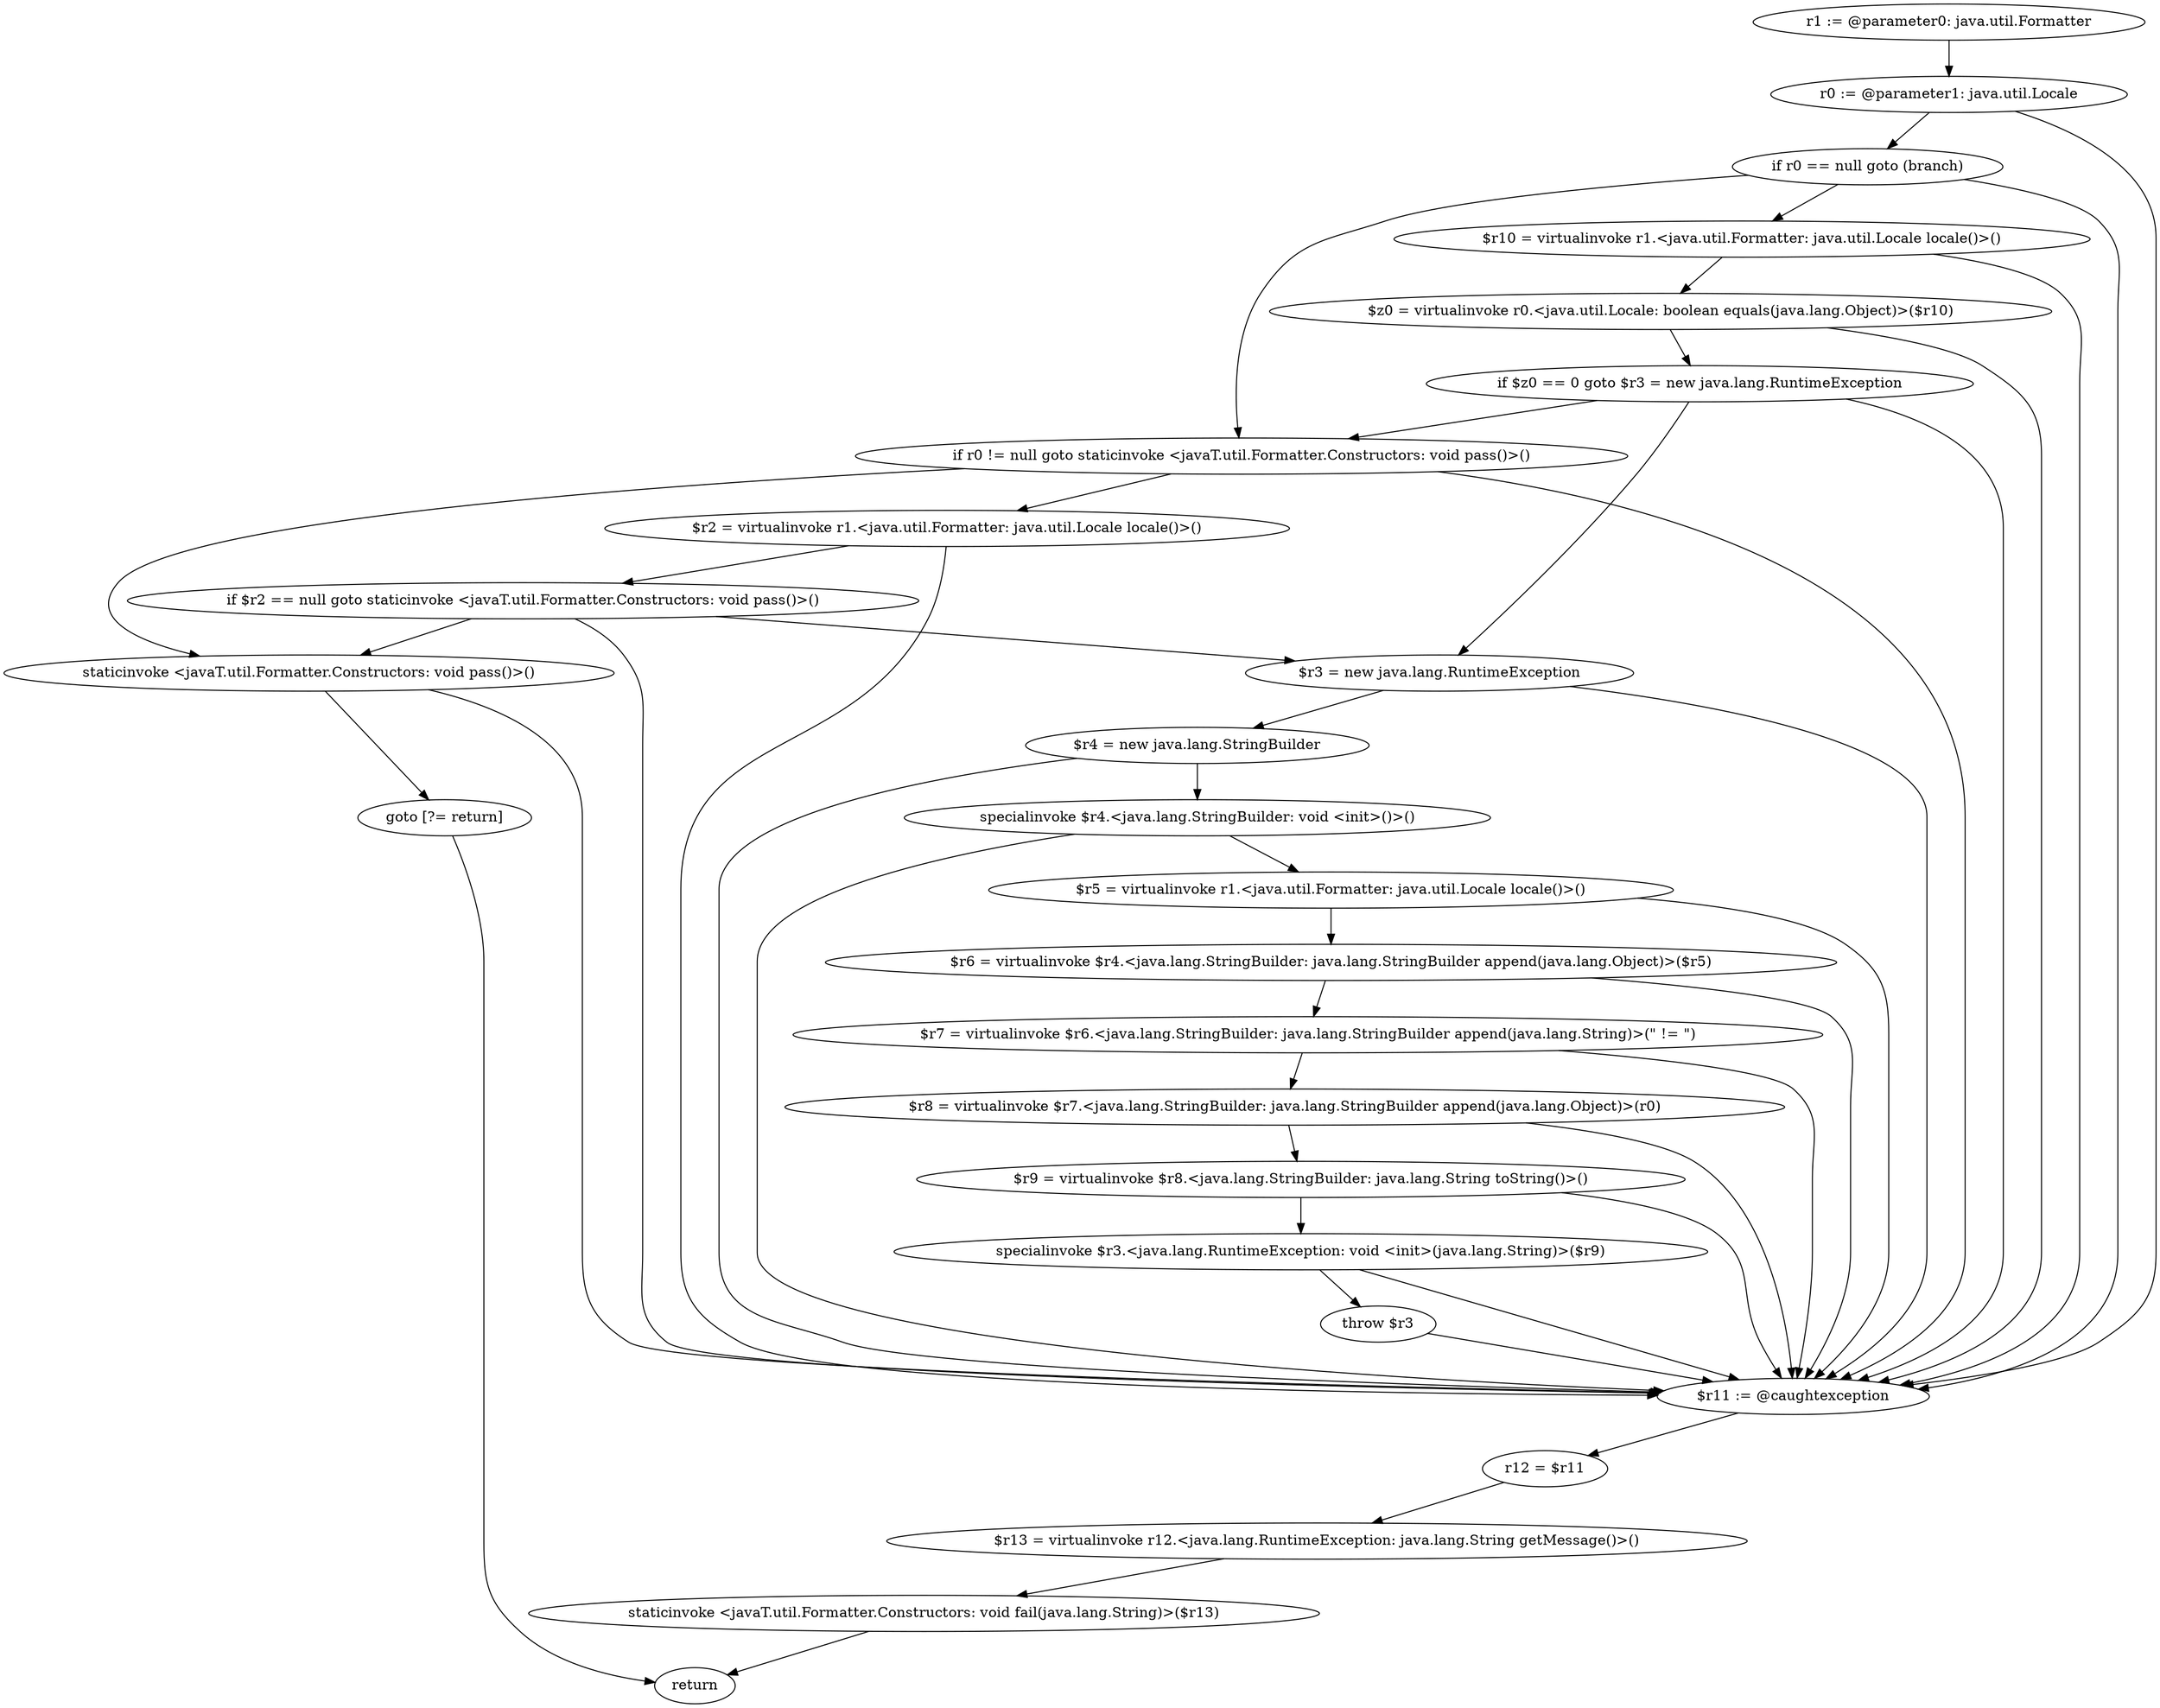 digraph "unitGraph" {
    "r1 := @parameter0: java.util.Formatter"
    "r0 := @parameter1: java.util.Locale"
    "if r0 == null goto (branch)"
    "$r10 = virtualinvoke r1.<java.util.Formatter: java.util.Locale locale()>()"
    "$z0 = virtualinvoke r0.<java.util.Locale: boolean equals(java.lang.Object)>($r10)"
    "if $z0 == 0 goto $r3 = new java.lang.RuntimeException"
    "if r0 != null goto staticinvoke <javaT.util.Formatter.Constructors: void pass()>()"
    "$r2 = virtualinvoke r1.<java.util.Formatter: java.util.Locale locale()>()"
    "if $r2 == null goto staticinvoke <javaT.util.Formatter.Constructors: void pass()>()"
    "$r3 = new java.lang.RuntimeException"
    "$r4 = new java.lang.StringBuilder"
    "specialinvoke $r4.<java.lang.StringBuilder: void <init>()>()"
    "$r5 = virtualinvoke r1.<java.util.Formatter: java.util.Locale locale()>()"
    "$r6 = virtualinvoke $r4.<java.lang.StringBuilder: java.lang.StringBuilder append(java.lang.Object)>($r5)"
    "$r7 = virtualinvoke $r6.<java.lang.StringBuilder: java.lang.StringBuilder append(java.lang.String)>(\" != \")"
    "$r8 = virtualinvoke $r7.<java.lang.StringBuilder: java.lang.StringBuilder append(java.lang.Object)>(r0)"
    "$r9 = virtualinvoke $r8.<java.lang.StringBuilder: java.lang.String toString()>()"
    "specialinvoke $r3.<java.lang.RuntimeException: void <init>(java.lang.String)>($r9)"
    "throw $r3"
    "staticinvoke <javaT.util.Formatter.Constructors: void pass()>()"
    "goto [?= return]"
    "$r11 := @caughtexception"
    "r12 = $r11"
    "$r13 = virtualinvoke r12.<java.lang.RuntimeException: java.lang.String getMessage()>()"
    "staticinvoke <javaT.util.Formatter.Constructors: void fail(java.lang.String)>($r13)"
    "return"
    "r1 := @parameter0: java.util.Formatter"->"r0 := @parameter1: java.util.Locale";
    "r0 := @parameter1: java.util.Locale"->"if r0 == null goto (branch)";
    "r0 := @parameter1: java.util.Locale"->"$r11 := @caughtexception";
    "if r0 == null goto (branch)"->"$r10 = virtualinvoke r1.<java.util.Formatter: java.util.Locale locale()>()";
    "if r0 == null goto (branch)"->"if r0 != null goto staticinvoke <javaT.util.Formatter.Constructors: void pass()>()";
    "if r0 == null goto (branch)"->"$r11 := @caughtexception";
    "$r10 = virtualinvoke r1.<java.util.Formatter: java.util.Locale locale()>()"->"$z0 = virtualinvoke r0.<java.util.Locale: boolean equals(java.lang.Object)>($r10)";
    "$r10 = virtualinvoke r1.<java.util.Formatter: java.util.Locale locale()>()"->"$r11 := @caughtexception";
    "$z0 = virtualinvoke r0.<java.util.Locale: boolean equals(java.lang.Object)>($r10)"->"if $z0 == 0 goto $r3 = new java.lang.RuntimeException";
    "$z0 = virtualinvoke r0.<java.util.Locale: boolean equals(java.lang.Object)>($r10)"->"$r11 := @caughtexception";
    "if $z0 == 0 goto $r3 = new java.lang.RuntimeException"->"if r0 != null goto staticinvoke <javaT.util.Formatter.Constructors: void pass()>()";
    "if $z0 == 0 goto $r3 = new java.lang.RuntimeException"->"$r3 = new java.lang.RuntimeException";
    "if $z0 == 0 goto $r3 = new java.lang.RuntimeException"->"$r11 := @caughtexception";
    "if r0 != null goto staticinvoke <javaT.util.Formatter.Constructors: void pass()>()"->"$r2 = virtualinvoke r1.<java.util.Formatter: java.util.Locale locale()>()";
    "if r0 != null goto staticinvoke <javaT.util.Formatter.Constructors: void pass()>()"->"staticinvoke <javaT.util.Formatter.Constructors: void pass()>()";
    "if r0 != null goto staticinvoke <javaT.util.Formatter.Constructors: void pass()>()"->"$r11 := @caughtexception";
    "$r2 = virtualinvoke r1.<java.util.Formatter: java.util.Locale locale()>()"->"if $r2 == null goto staticinvoke <javaT.util.Formatter.Constructors: void pass()>()";
    "$r2 = virtualinvoke r1.<java.util.Formatter: java.util.Locale locale()>()"->"$r11 := @caughtexception";
    "if $r2 == null goto staticinvoke <javaT.util.Formatter.Constructors: void pass()>()"->"$r3 = new java.lang.RuntimeException";
    "if $r2 == null goto staticinvoke <javaT.util.Formatter.Constructors: void pass()>()"->"staticinvoke <javaT.util.Formatter.Constructors: void pass()>()";
    "if $r2 == null goto staticinvoke <javaT.util.Formatter.Constructors: void pass()>()"->"$r11 := @caughtexception";
    "$r3 = new java.lang.RuntimeException"->"$r4 = new java.lang.StringBuilder";
    "$r3 = new java.lang.RuntimeException"->"$r11 := @caughtexception";
    "$r4 = new java.lang.StringBuilder"->"specialinvoke $r4.<java.lang.StringBuilder: void <init>()>()";
    "$r4 = new java.lang.StringBuilder"->"$r11 := @caughtexception";
    "specialinvoke $r4.<java.lang.StringBuilder: void <init>()>()"->"$r5 = virtualinvoke r1.<java.util.Formatter: java.util.Locale locale()>()";
    "specialinvoke $r4.<java.lang.StringBuilder: void <init>()>()"->"$r11 := @caughtexception";
    "$r5 = virtualinvoke r1.<java.util.Formatter: java.util.Locale locale()>()"->"$r6 = virtualinvoke $r4.<java.lang.StringBuilder: java.lang.StringBuilder append(java.lang.Object)>($r5)";
    "$r5 = virtualinvoke r1.<java.util.Formatter: java.util.Locale locale()>()"->"$r11 := @caughtexception";
    "$r6 = virtualinvoke $r4.<java.lang.StringBuilder: java.lang.StringBuilder append(java.lang.Object)>($r5)"->"$r7 = virtualinvoke $r6.<java.lang.StringBuilder: java.lang.StringBuilder append(java.lang.String)>(\" != \")";
    "$r6 = virtualinvoke $r4.<java.lang.StringBuilder: java.lang.StringBuilder append(java.lang.Object)>($r5)"->"$r11 := @caughtexception";
    "$r7 = virtualinvoke $r6.<java.lang.StringBuilder: java.lang.StringBuilder append(java.lang.String)>(\" != \")"->"$r8 = virtualinvoke $r7.<java.lang.StringBuilder: java.lang.StringBuilder append(java.lang.Object)>(r0)";
    "$r7 = virtualinvoke $r6.<java.lang.StringBuilder: java.lang.StringBuilder append(java.lang.String)>(\" != \")"->"$r11 := @caughtexception";
    "$r8 = virtualinvoke $r7.<java.lang.StringBuilder: java.lang.StringBuilder append(java.lang.Object)>(r0)"->"$r9 = virtualinvoke $r8.<java.lang.StringBuilder: java.lang.String toString()>()";
    "$r8 = virtualinvoke $r7.<java.lang.StringBuilder: java.lang.StringBuilder append(java.lang.Object)>(r0)"->"$r11 := @caughtexception";
    "$r9 = virtualinvoke $r8.<java.lang.StringBuilder: java.lang.String toString()>()"->"specialinvoke $r3.<java.lang.RuntimeException: void <init>(java.lang.String)>($r9)";
    "$r9 = virtualinvoke $r8.<java.lang.StringBuilder: java.lang.String toString()>()"->"$r11 := @caughtexception";
    "specialinvoke $r3.<java.lang.RuntimeException: void <init>(java.lang.String)>($r9)"->"throw $r3";
    "specialinvoke $r3.<java.lang.RuntimeException: void <init>(java.lang.String)>($r9)"->"$r11 := @caughtexception";
    "throw $r3"->"$r11 := @caughtexception";
    "staticinvoke <javaT.util.Formatter.Constructors: void pass()>()"->"goto [?= return]";
    "staticinvoke <javaT.util.Formatter.Constructors: void pass()>()"->"$r11 := @caughtexception";
    "goto [?= return]"->"return";
    "$r11 := @caughtexception"->"r12 = $r11";
    "r12 = $r11"->"$r13 = virtualinvoke r12.<java.lang.RuntimeException: java.lang.String getMessage()>()";
    "$r13 = virtualinvoke r12.<java.lang.RuntimeException: java.lang.String getMessage()>()"->"staticinvoke <javaT.util.Formatter.Constructors: void fail(java.lang.String)>($r13)";
    "staticinvoke <javaT.util.Formatter.Constructors: void fail(java.lang.String)>($r13)"->"return";
}
